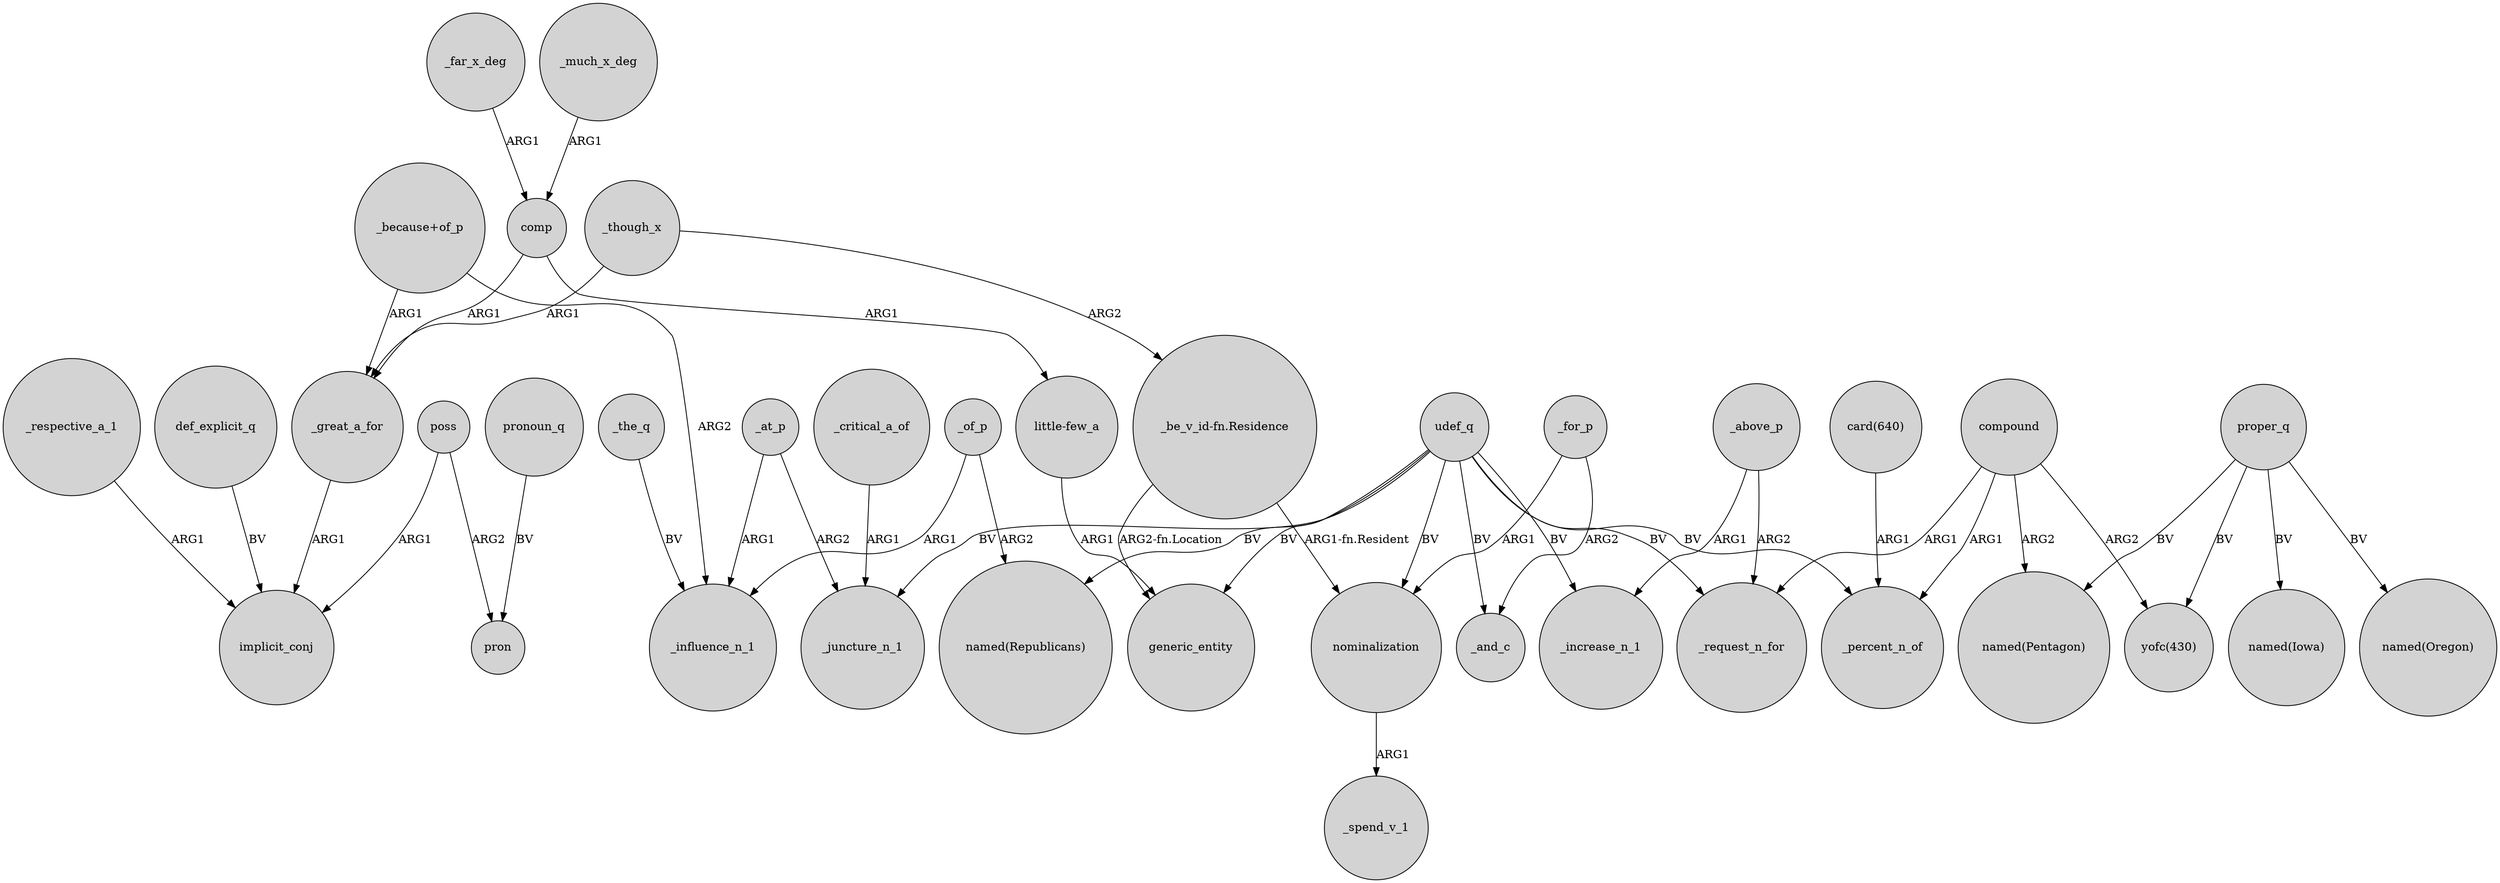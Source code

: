 digraph {
	node [shape=circle style=filled]
	poss -> implicit_conj [label=ARG1]
	_at_p -> _juncture_n_1 [label=ARG2]
	"_because+of_p" -> _influence_n_1 [label=ARG2]
	_though_x -> _great_a_for [label=ARG1]
	udef_q -> _request_n_for [label=BV]
	udef_q -> nominalization [label=BV]
	_of_p -> "named(Republicans)" [label=ARG2]
	_above_p -> _increase_n_1 [label=ARG1]
	udef_q -> _juncture_n_1 [label=BV]
	_great_a_for -> implicit_conj [label=ARG1]
	_the_q -> _influence_n_1 [label=BV]
	udef_q -> _increase_n_1 [label=BV]
	udef_q -> _and_c [label=BV]
	"little-few_a" -> generic_entity [label=ARG1]
	udef_q -> generic_entity [label=BV]
	proper_q -> "yofc(430)" [label=BV]
	"card(640)" -> _percent_n_of [label=ARG1]
	_of_p -> _influence_n_1 [label=ARG1]
	nominalization -> _spend_v_1 [label=ARG1]
	_though_x -> "_be_v_id-fn.Residence" [label=ARG2]
	_far_x_deg -> comp [label=ARG1]
	pronoun_q -> pron [label=BV]
	_respective_a_1 -> implicit_conj [label=ARG1]
	_above_p -> _request_n_for [label=ARG2]
	proper_q -> "named(Iowa)" [label=BV]
	poss -> pron [label=ARG2]
	_critical_a_of -> _juncture_n_1 [label=ARG1]
	proper_q -> "named(Pentagon)" [label=BV]
	udef_q -> _percent_n_of [label=BV]
	_at_p -> _influence_n_1 [label=ARG1]
	"_be_v_id-fn.Residence" -> nominalization [label="ARG1-fn.Resident"]
	compound -> "named(Pentagon)" [label=ARG2]
	comp -> "little-few_a" [label=ARG1]
	_for_p -> nominalization [label=ARG1]
	"_because+of_p" -> _great_a_for [label=ARG1]
	def_explicit_q -> implicit_conj [label=BV]
	compound -> _request_n_for [label=ARG1]
	udef_q -> "named(Republicans)" [label=BV]
	proper_q -> "named(Oregon)" [label=BV]
	comp -> _great_a_for [label=ARG1]
	compound -> "yofc(430)" [label=ARG2]
	_much_x_deg -> comp [label=ARG1]
	compound -> _percent_n_of [label=ARG1]
	"_be_v_id-fn.Residence" -> generic_entity [label="ARG2-fn.Location"]
	_for_p -> _and_c [label=ARG2]
}
